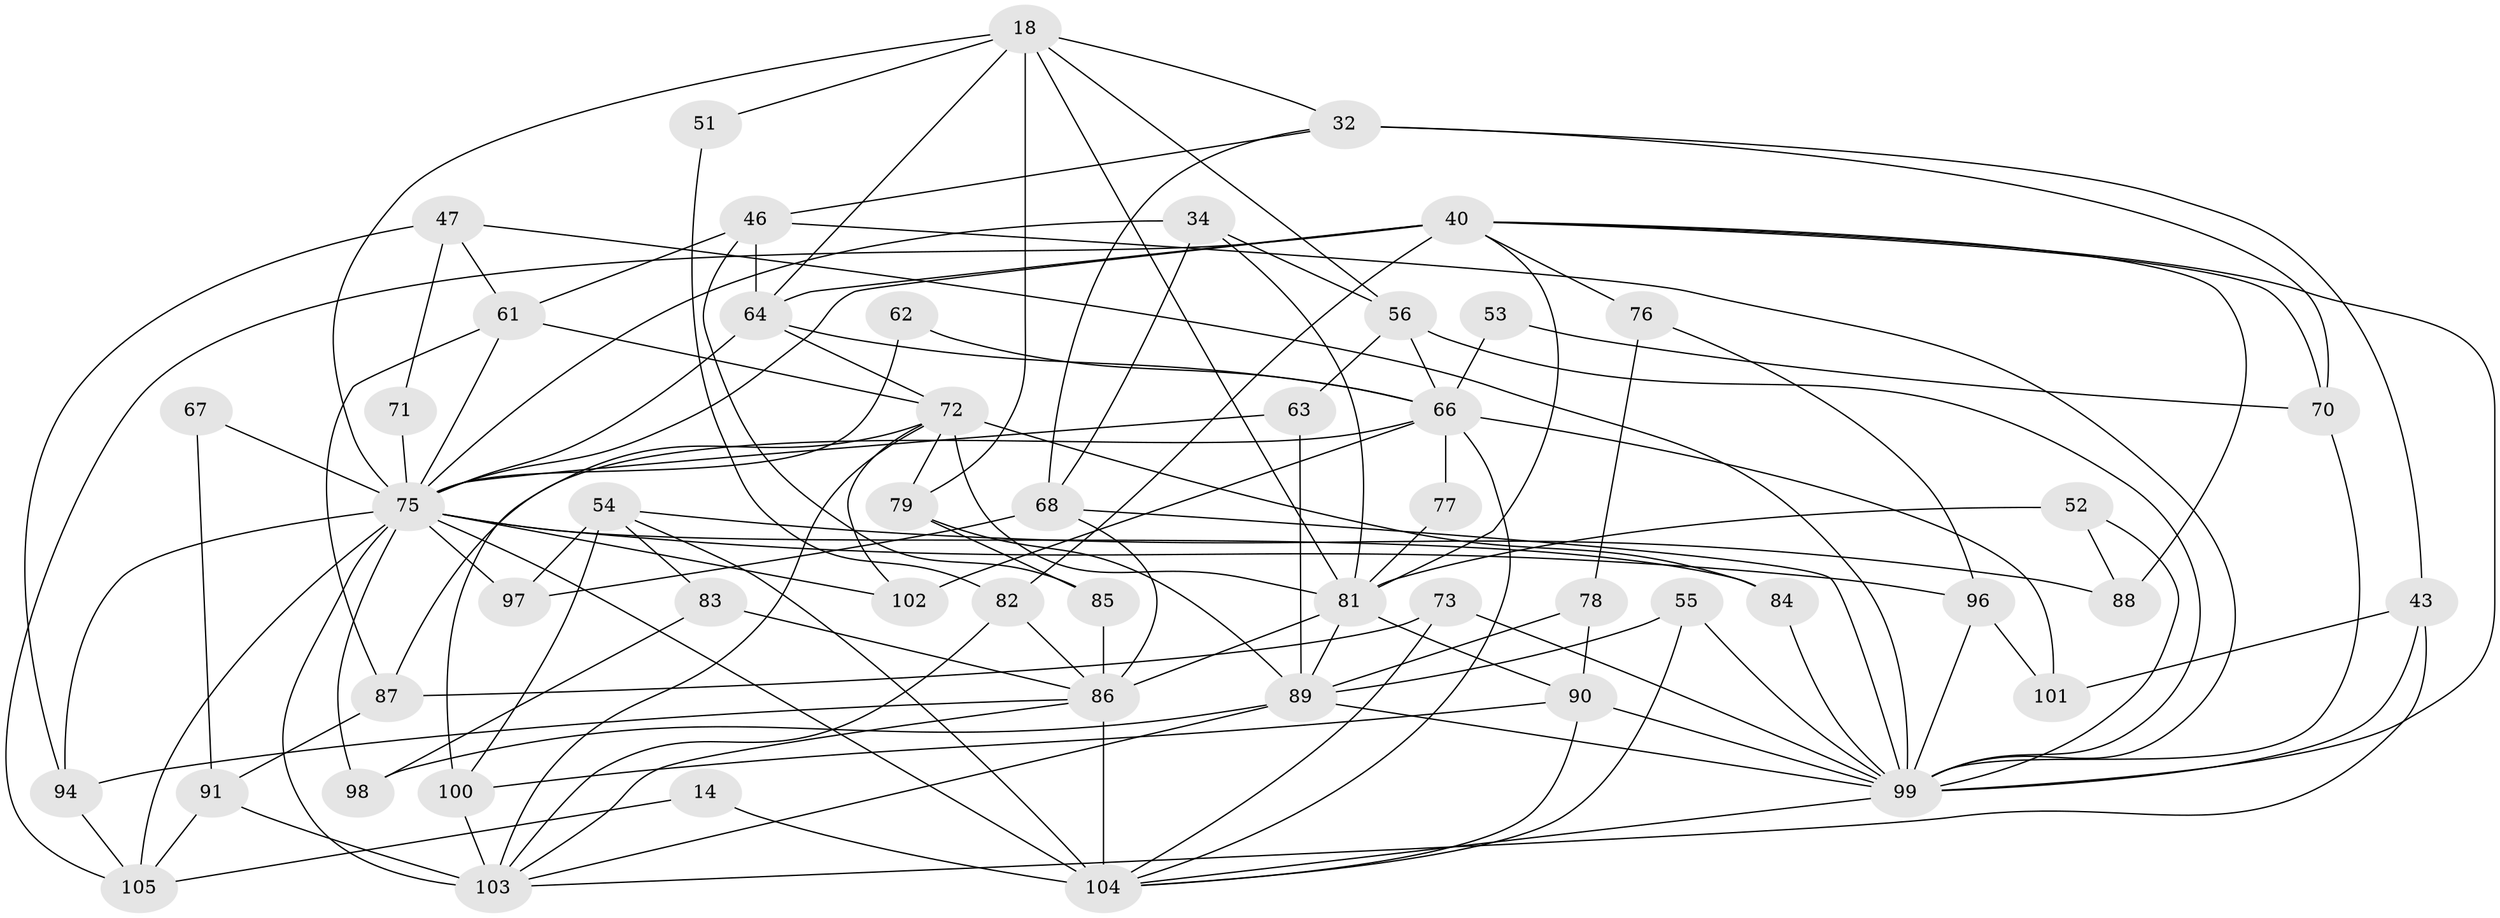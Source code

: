// original degree distribution, {4: 0.3523809523809524, 5: 0.17142857142857143, 3: 0.23809523809523808, 2: 0.11428571428571428, 6: 0.08571428571428572, 7: 0.02857142857142857, 8: 0.009523809523809525}
// Generated by graph-tools (version 1.1) at 2025/50/03/09/25 04:50:11]
// undirected, 52 vertices, 127 edges
graph export_dot {
graph [start="1"]
  node [color=gray90,style=filled];
  14;
  18 [super="+13"];
  32 [super="+24"];
  34;
  40 [super="+11+27"];
  43;
  46 [super="+30"];
  47;
  51;
  52 [super="+19"];
  53;
  54 [super="+48"];
  55;
  56;
  61;
  62;
  63;
  64 [super="+20"];
  66 [super="+12+41+28"];
  67;
  68;
  70 [super="+22"];
  71;
  72 [super="+36"];
  73;
  75 [super="+35+59+39"];
  76;
  77;
  78;
  79;
  81 [super="+7+16+60"];
  82;
  83;
  84 [super="+5"];
  85;
  86 [super="+38+44+57"];
  87;
  88;
  89 [super="+50"];
  90 [super="+33"];
  91 [super="+26"];
  94;
  96;
  97;
  98;
  99 [super="+93+65+95"];
  100;
  101;
  102;
  103 [super="+92"];
  104 [super="+69+74"];
  105 [super="+80"];
  14 -- 105;
  14 -- 104;
  18 -- 64;
  18 -- 51;
  18 -- 56;
  18 -- 79;
  18 -- 32 [weight=2];
  18 -- 75 [weight=2];
  18 -- 81;
  32 -- 46;
  32 -- 68;
  32 -- 70;
  32 -- 43;
  34 -- 68;
  34 -- 56;
  34 -- 81;
  34 -- 75;
  40 -- 76 [weight=2];
  40 -- 82;
  40 -- 70;
  40 -- 99 [weight=2];
  40 -- 105 [weight=2];
  40 -- 88;
  40 -- 64;
  40 -- 75 [weight=3];
  40 -- 81;
  43 -- 101;
  43 -- 103;
  43 -- 99;
  46 -- 85;
  46 -- 64;
  46 -- 61;
  46 -- 99;
  47 -- 61;
  47 -- 71;
  47 -- 94;
  47 -- 99;
  51 -- 82;
  52 -- 88;
  52 -- 99;
  52 -- 81;
  53 -- 70 [weight=2];
  53 -- 66 [weight=2];
  54 -- 100;
  54 -- 97;
  54 -- 83;
  54 -- 88;
  54 -- 104;
  55 -- 99 [weight=2];
  55 -- 89;
  55 -- 104 [weight=2];
  56 -- 63;
  56 -- 99;
  56 -- 66;
  61 -- 87;
  61 -- 75;
  61 -- 72;
  62 -- 66;
  62 -- 75;
  63 -- 75;
  63 -- 89;
  64 -- 66 [weight=2];
  64 -- 75;
  64 -- 72;
  66 -- 101;
  66 -- 77;
  66 -- 102;
  66 -- 104 [weight=2];
  66 -- 87;
  67 -- 75 [weight=2];
  67 -- 91;
  68 -- 97;
  68 -- 99;
  68 -- 86;
  70 -- 99;
  71 -- 75;
  72 -- 79;
  72 -- 103;
  72 -- 100;
  72 -- 84;
  72 -- 102;
  72 -- 81;
  73 -- 87;
  73 -- 104;
  73 -- 99;
  75 -- 98;
  75 -- 97;
  75 -- 105;
  75 -- 103 [weight=2];
  75 -- 102 [weight=2];
  75 -- 104 [weight=4];
  75 -- 94;
  75 -- 96;
  75 -- 84;
  76 -- 78;
  76 -- 96;
  77 -- 81;
  78 -- 90;
  78 -- 89;
  79 -- 85;
  79 -- 89;
  81 -- 90;
  81 -- 86 [weight=2];
  81 -- 89;
  82 -- 86 [weight=2];
  82 -- 103;
  83 -- 98;
  83 -- 86;
  84 -- 99;
  85 -- 86 [weight=2];
  86 -- 104 [weight=3];
  86 -- 103;
  86 -- 94;
  87 -- 91;
  89 -- 98;
  89 -- 99;
  89 -- 103;
  90 -- 100 [weight=2];
  90 -- 104;
  90 -- 99;
  91 -- 105 [weight=2];
  91 -- 103 [weight=2];
  94 -- 105;
  96 -- 101;
  96 -- 99;
  99 -- 104;
  100 -- 103;
}

